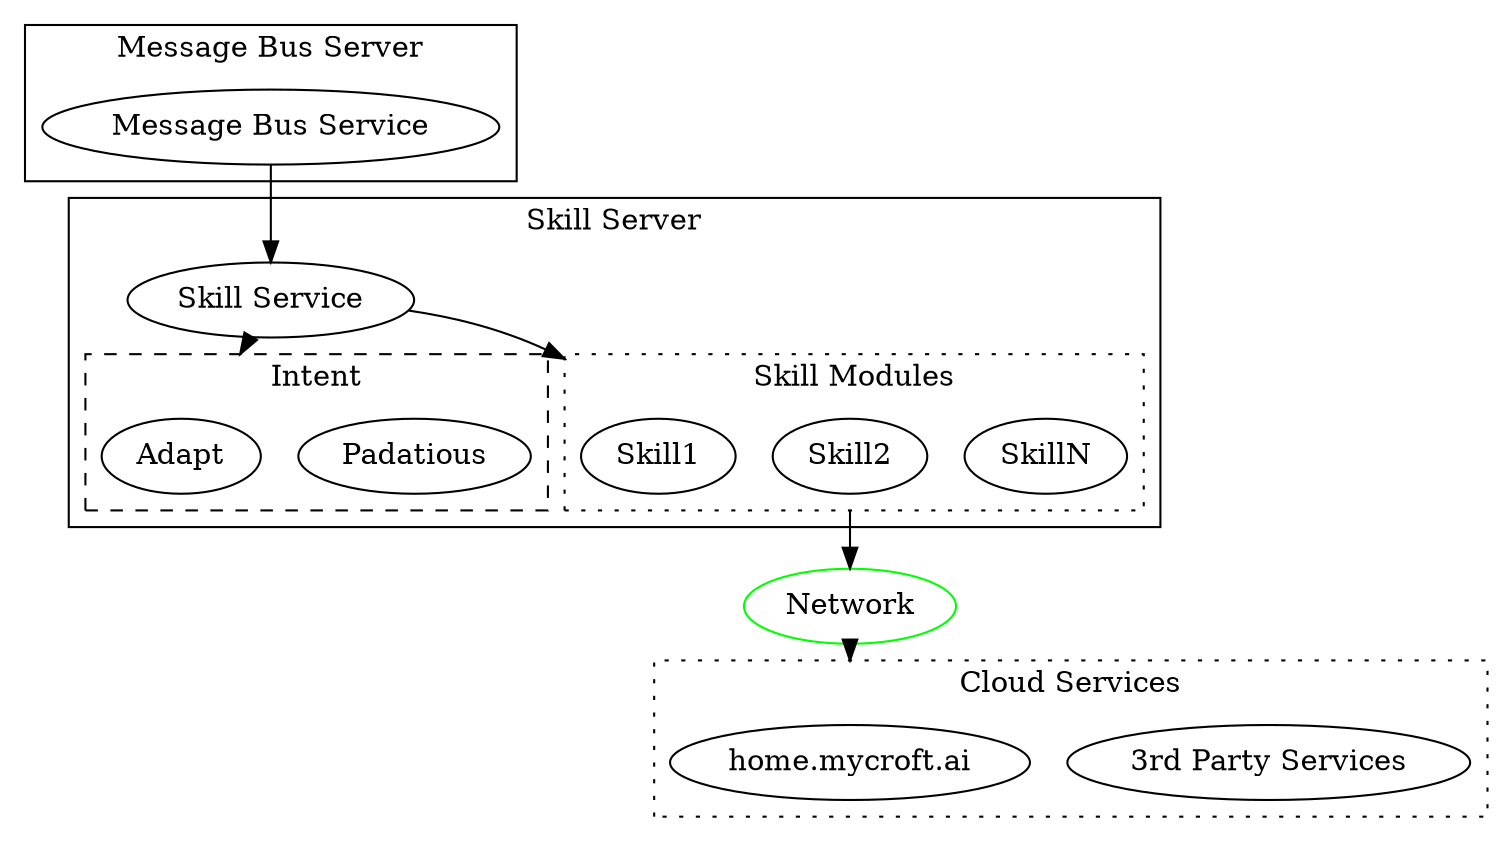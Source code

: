 digraph G {
	compound=true;

	subgraph clusterBus {
		label="Message Bus Server"
		MessageBus [label="Message Bus Service"]
	}

	subgraph clusterSkills {
		label="Skill Server"
		Skills [label="Skill Service"]
		subgraph clusterIntent {
			label="Intent"
			style=dashed
			Padatious
			Adapt
		}
		subgraph clusterSkillModules {
			label="Skill Modules"
			style=dotted
			SkillN
			Skill2
			Skill1
		}
		Skills -> Adapt [lhead="clusterIntent"]
		Skills -> Skill1 [lhead="clusterSkillModules"]
	}

	subgraph clusterCloud {
		label="Cloud Services"
		style=dotted
		ThirdParties [label="3rd Party Services"]
		MycroftHome [label="home.mycroft.ai"]
	}

	Network [color="green"]

	Skill2 -> Network [ltail=clusterSkillModules]
	Network -> MycroftHome [lhead=clusterCloud]

	MessageBus -> Skills
}
